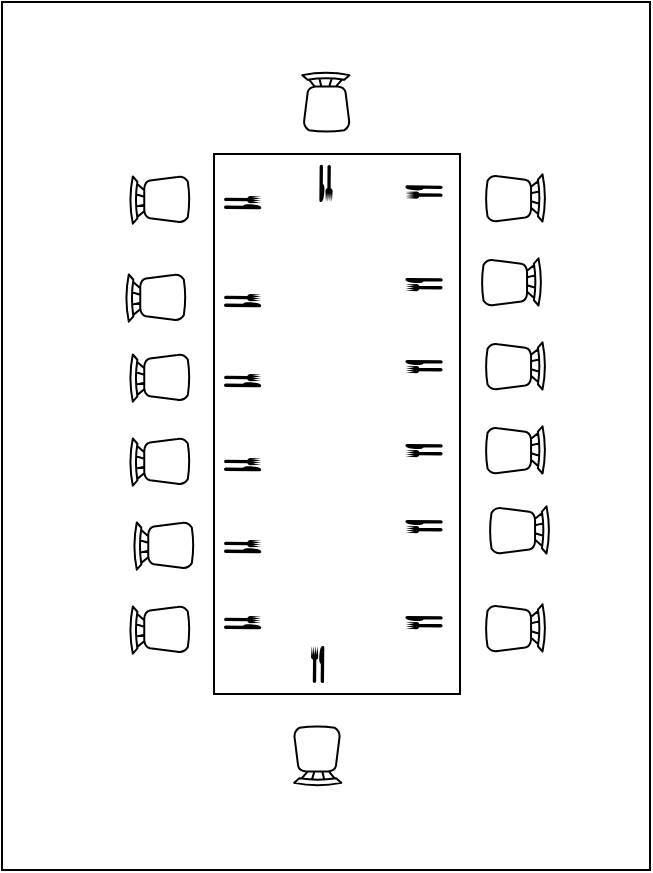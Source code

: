 <mxfile version="26.2.14">
  <diagram name="Page-1" id="tWruBMtmsrTLTYxl1XH-">
    <mxGraphModel dx="1810" dy="677" grid="0" gridSize="10" guides="1" tooltips="1" connect="1" arrows="1" fold="1" page="1" pageScale="1" pageWidth="827" pageHeight="1169" math="0" shadow="0">
      <root>
        <mxCell id="0" />
        <mxCell id="1" parent="0" />
        <mxCell id="x6ums51FWqF35U17DFaU-1" value="" style="rounded=0;whiteSpace=wrap;html=1;" vertex="1" parent="1">
          <mxGeometry x="174" y="47" width="324" height="434" as="geometry" />
        </mxCell>
        <mxCell id="x6ums51FWqF35U17DFaU-3" value="" style="rounded=0;whiteSpace=wrap;html=1;" vertex="1" parent="1">
          <mxGeometry x="280" y="123" width="123" height="270" as="geometry" />
        </mxCell>
        <mxCell id="x6ums51FWqF35U17DFaU-4" value="" style="verticalLabelPosition=bottom;html=1;verticalAlign=top;align=center;shape=mxgraph.floorplan.chair;" vertex="1" parent="1">
          <mxGeometry x="324.17" y="82" width="23.66" height="30" as="geometry" />
        </mxCell>
        <mxCell id="x6ums51FWqF35U17DFaU-11" value="" style="verticalLabelPosition=bottom;html=1;verticalAlign=top;align=center;shape=mxgraph.floorplan.chair;rotation=-180;" vertex="1" parent="1">
          <mxGeometry x="320" y="409" width="23.66" height="30" as="geometry" />
        </mxCell>
        <mxCell id="x6ums51FWqF35U17DFaU-12" value="" style="group" vertex="1" connectable="0" parent="1">
          <mxGeometry x="235.83" y="134.17" width="34.0" height="238.66" as="geometry" />
        </mxCell>
        <mxCell id="x6ums51FWqF35U17DFaU-5" value="" style="verticalLabelPosition=bottom;html=1;verticalAlign=top;align=center;shape=mxgraph.floorplan.chair;rotation=-90;" vertex="1" parent="x6ums51FWqF35U17DFaU-12">
          <mxGeometry x="5.17" y="-3.17" width="23.66" height="30" as="geometry" />
        </mxCell>
        <mxCell id="x6ums51FWqF35U17DFaU-6" value="" style="verticalLabelPosition=bottom;html=1;verticalAlign=top;align=center;shape=mxgraph.floorplan.chair;rotation=-90;" vertex="1" parent="x6ums51FWqF35U17DFaU-12">
          <mxGeometry x="3.17" y="45.83" width="23.66" height="30" as="geometry" />
        </mxCell>
        <mxCell id="x6ums51FWqF35U17DFaU-7" value="" style="verticalLabelPosition=bottom;html=1;verticalAlign=top;align=center;shape=mxgraph.floorplan.chair;rotation=-90;" vertex="1" parent="x6ums51FWqF35U17DFaU-12">
          <mxGeometry x="5.17" y="127.83" width="23.66" height="30" as="geometry" />
        </mxCell>
        <mxCell id="x6ums51FWqF35U17DFaU-8" value="" style="verticalLabelPosition=bottom;html=1;verticalAlign=top;align=center;shape=mxgraph.floorplan.chair;rotation=-90;" vertex="1" parent="x6ums51FWqF35U17DFaU-12">
          <mxGeometry x="5.17" y="85.83" width="23.66" height="30" as="geometry" />
        </mxCell>
        <mxCell id="x6ums51FWqF35U17DFaU-9" value="" style="verticalLabelPosition=bottom;html=1;verticalAlign=top;align=center;shape=mxgraph.floorplan.chair;rotation=-90;" vertex="1" parent="x6ums51FWqF35U17DFaU-12">
          <mxGeometry x="7.17" y="169.83" width="23.66" height="30" as="geometry" />
        </mxCell>
        <mxCell id="x6ums51FWqF35U17DFaU-10" value="" style="verticalLabelPosition=bottom;html=1;verticalAlign=top;align=center;shape=mxgraph.floorplan.chair;rotation=-90;" vertex="1" parent="x6ums51FWqF35U17DFaU-12">
          <mxGeometry x="5.17" y="211.83" width="23.66" height="30" as="geometry" />
        </mxCell>
        <mxCell id="x6ums51FWqF35U17DFaU-13" value="" style="group;rotation=-180;" vertex="1" connectable="0" parent="1">
          <mxGeometry x="414" y="133" width="34.0" height="238.66" as="geometry" />
        </mxCell>
        <mxCell id="x6ums51FWqF35U17DFaU-14" value="" style="verticalLabelPosition=bottom;html=1;verticalAlign=top;align=center;shape=mxgraph.floorplan.chair;rotation=-270;" vertex="1" parent="x6ums51FWqF35U17DFaU-13">
          <mxGeometry x="5" y="212" width="23.66" height="30" as="geometry" />
        </mxCell>
        <mxCell id="x6ums51FWqF35U17DFaU-15" value="" style="verticalLabelPosition=bottom;html=1;verticalAlign=top;align=center;shape=mxgraph.floorplan.chair;rotation=-270;" vertex="1" parent="x6ums51FWqF35U17DFaU-13">
          <mxGeometry x="7" y="163" width="23.66" height="30" as="geometry" />
        </mxCell>
        <mxCell id="x6ums51FWqF35U17DFaU-16" value="" style="verticalLabelPosition=bottom;html=1;verticalAlign=top;align=center;shape=mxgraph.floorplan.chair;rotation=-270;" vertex="1" parent="x6ums51FWqF35U17DFaU-13">
          <mxGeometry x="5" y="81" width="23.66" height="30" as="geometry" />
        </mxCell>
        <mxCell id="x6ums51FWqF35U17DFaU-17" value="" style="verticalLabelPosition=bottom;html=1;verticalAlign=top;align=center;shape=mxgraph.floorplan.chair;rotation=-270;" vertex="1" parent="x6ums51FWqF35U17DFaU-13">
          <mxGeometry x="5" y="123" width="23.66" height="30" as="geometry" />
        </mxCell>
        <mxCell id="x6ums51FWqF35U17DFaU-18" value="" style="verticalLabelPosition=bottom;html=1;verticalAlign=top;align=center;shape=mxgraph.floorplan.chair;rotation=-270;" vertex="1" parent="x6ums51FWqF35U17DFaU-13">
          <mxGeometry x="3" y="39" width="23.66" height="30" as="geometry" />
        </mxCell>
        <mxCell id="x6ums51FWqF35U17DFaU-19" value="" style="verticalLabelPosition=bottom;html=1;verticalAlign=top;align=center;shape=mxgraph.floorplan.chair;rotation=-270;" vertex="1" parent="x6ums51FWqF35U17DFaU-13">
          <mxGeometry x="5" y="-3" width="23.66" height="30" as="geometry" />
        </mxCell>
        <mxCell id="x6ums51FWqF35U17DFaU-29" value="" style="group" vertex="1" connectable="0" parent="1">
          <mxGeometry x="375.72" y="138.68" width="18.6" height="221.94" as="geometry" />
        </mxCell>
        <mxCell id="x6ums51FWqF35U17DFaU-20" value="" style="shape=mxgraph.signs.food.restaurant_1;html=1;pointerEvents=1;fillColor=#000000;strokeColor=none;verticalLabelPosition=bottom;verticalAlign=top;align=center;rotation=-90;" vertex="1" parent="x6ums51FWqF35U17DFaU-29">
          <mxGeometry x="5.98" y="-5.98" width="6.64" height="18.6" as="geometry" />
        </mxCell>
        <mxCell id="x6ums51FWqF35U17DFaU-22" value="" style="shape=mxgraph.signs.food.restaurant_1;html=1;pointerEvents=1;fillColor=#000000;strokeColor=none;verticalLabelPosition=bottom;verticalAlign=top;align=center;rotation=-90;" vertex="1" parent="x6ums51FWqF35U17DFaU-29">
          <mxGeometry x="5.98" y="40.32" width="6.64" height="18.6" as="geometry" />
        </mxCell>
        <mxCell id="x6ums51FWqF35U17DFaU-23" value="" style="shape=mxgraph.signs.food.restaurant_1;html=1;pointerEvents=1;fillColor=#000000;strokeColor=none;verticalLabelPosition=bottom;verticalAlign=top;align=center;rotation=-90;" vertex="1" parent="x6ums51FWqF35U17DFaU-29">
          <mxGeometry x="5.98" y="123.32" width="6.64" height="18.6" as="geometry" />
        </mxCell>
        <mxCell id="x6ums51FWqF35U17DFaU-24" value="" style="shape=mxgraph.signs.food.restaurant_1;html=1;pointerEvents=1;fillColor=#000000;strokeColor=none;verticalLabelPosition=bottom;verticalAlign=top;align=center;rotation=-90;" vertex="1" parent="x6ums51FWqF35U17DFaU-29">
          <mxGeometry x="5.98" y="81.32" width="6.64" height="18.6" as="geometry" />
        </mxCell>
        <mxCell id="x6ums51FWqF35U17DFaU-25" value="" style="shape=mxgraph.signs.food.restaurant_1;html=1;pointerEvents=1;fillColor=#000000;strokeColor=none;verticalLabelPosition=bottom;verticalAlign=top;align=center;rotation=-90;" vertex="1" parent="x6ums51FWqF35U17DFaU-29">
          <mxGeometry x="5.98" y="161.32" width="6.64" height="18.6" as="geometry" />
        </mxCell>
        <mxCell id="x6ums51FWqF35U17DFaU-28" value="" style="shape=mxgraph.signs.food.restaurant_1;html=1;pointerEvents=1;fillColor=#000000;strokeColor=none;verticalLabelPosition=bottom;verticalAlign=top;align=center;rotation=-90;" vertex="1" parent="x6ums51FWqF35U17DFaU-29">
          <mxGeometry x="5.98" y="209.32" width="6.64" height="18.6" as="geometry" />
        </mxCell>
        <mxCell id="x6ums51FWqF35U17DFaU-30" value="" style="group;rotation=-180;" vertex="1" connectable="0" parent="1">
          <mxGeometry x="285" y="147" width="18.6" height="221.94" as="geometry" />
        </mxCell>
        <mxCell id="x6ums51FWqF35U17DFaU-31" value="" style="shape=mxgraph.signs.food.restaurant_1;html=1;pointerEvents=1;fillColor=#000000;strokeColor=none;verticalLabelPosition=bottom;verticalAlign=top;align=center;rotation=-270;" vertex="1" parent="x6ums51FWqF35U17DFaU-30">
          <mxGeometry x="6" y="201" width="6.64" height="18.6" as="geometry" />
        </mxCell>
        <mxCell id="x6ums51FWqF35U17DFaU-32" value="" style="shape=mxgraph.signs.food.restaurant_1;html=1;pointerEvents=1;fillColor=#000000;strokeColor=none;verticalLabelPosition=bottom;verticalAlign=top;align=center;rotation=-270;" vertex="1" parent="x6ums51FWqF35U17DFaU-30">
          <mxGeometry x="6" y="163" width="6.64" height="18.6" as="geometry" />
        </mxCell>
        <mxCell id="x6ums51FWqF35U17DFaU-33" value="" style="shape=mxgraph.signs.food.restaurant_1;html=1;pointerEvents=1;fillColor=#000000;strokeColor=none;verticalLabelPosition=bottom;verticalAlign=top;align=center;rotation=-270;" vertex="1" parent="x6ums51FWqF35U17DFaU-30">
          <mxGeometry x="6" y="80" width="6.64" height="18.6" as="geometry" />
        </mxCell>
        <mxCell id="x6ums51FWqF35U17DFaU-34" value="" style="shape=mxgraph.signs.food.restaurant_1;html=1;pointerEvents=1;fillColor=#000000;strokeColor=none;verticalLabelPosition=bottom;verticalAlign=top;align=center;rotation=-270;" vertex="1" parent="x6ums51FWqF35U17DFaU-30">
          <mxGeometry x="6" y="122" width="6.64" height="18.6" as="geometry" />
        </mxCell>
        <mxCell id="x6ums51FWqF35U17DFaU-35" value="" style="shape=mxgraph.signs.food.restaurant_1;html=1;pointerEvents=1;fillColor=#000000;strokeColor=none;verticalLabelPosition=bottom;verticalAlign=top;align=center;rotation=-270;" vertex="1" parent="x6ums51FWqF35U17DFaU-30">
          <mxGeometry x="6" y="40" width="6.64" height="18.6" as="geometry" />
        </mxCell>
        <mxCell id="x6ums51FWqF35U17DFaU-36" value="" style="shape=mxgraph.signs.food.restaurant_1;html=1;pointerEvents=1;fillColor=#000000;strokeColor=none;verticalLabelPosition=bottom;verticalAlign=top;align=center;rotation=-270;" vertex="1" parent="x6ums51FWqF35U17DFaU-30">
          <mxGeometry x="6" y="-9" width="6.64" height="18.6" as="geometry" />
        </mxCell>
        <mxCell id="x6ums51FWqF35U17DFaU-37" value="" style="shape=mxgraph.signs.food.restaurant_1;html=1;pointerEvents=1;fillColor=#000000;strokeColor=none;verticalLabelPosition=bottom;verticalAlign=top;align=center;rotation=-180;" vertex="1" parent="1">
          <mxGeometry x="332.68" y="128.4" width="6.64" height="18.6" as="geometry" />
        </mxCell>
        <mxCell id="x6ums51FWqF35U17DFaU-38" value="" style="shape=mxgraph.signs.food.restaurant_1;html=1;pointerEvents=1;fillColor=#000000;strokeColor=none;verticalLabelPosition=bottom;verticalAlign=top;align=center;rotation=0;" vertex="1" parent="1">
          <mxGeometry x="328.51" y="368.94" width="6.64" height="18.6" as="geometry" />
        </mxCell>
      </root>
    </mxGraphModel>
  </diagram>
</mxfile>
